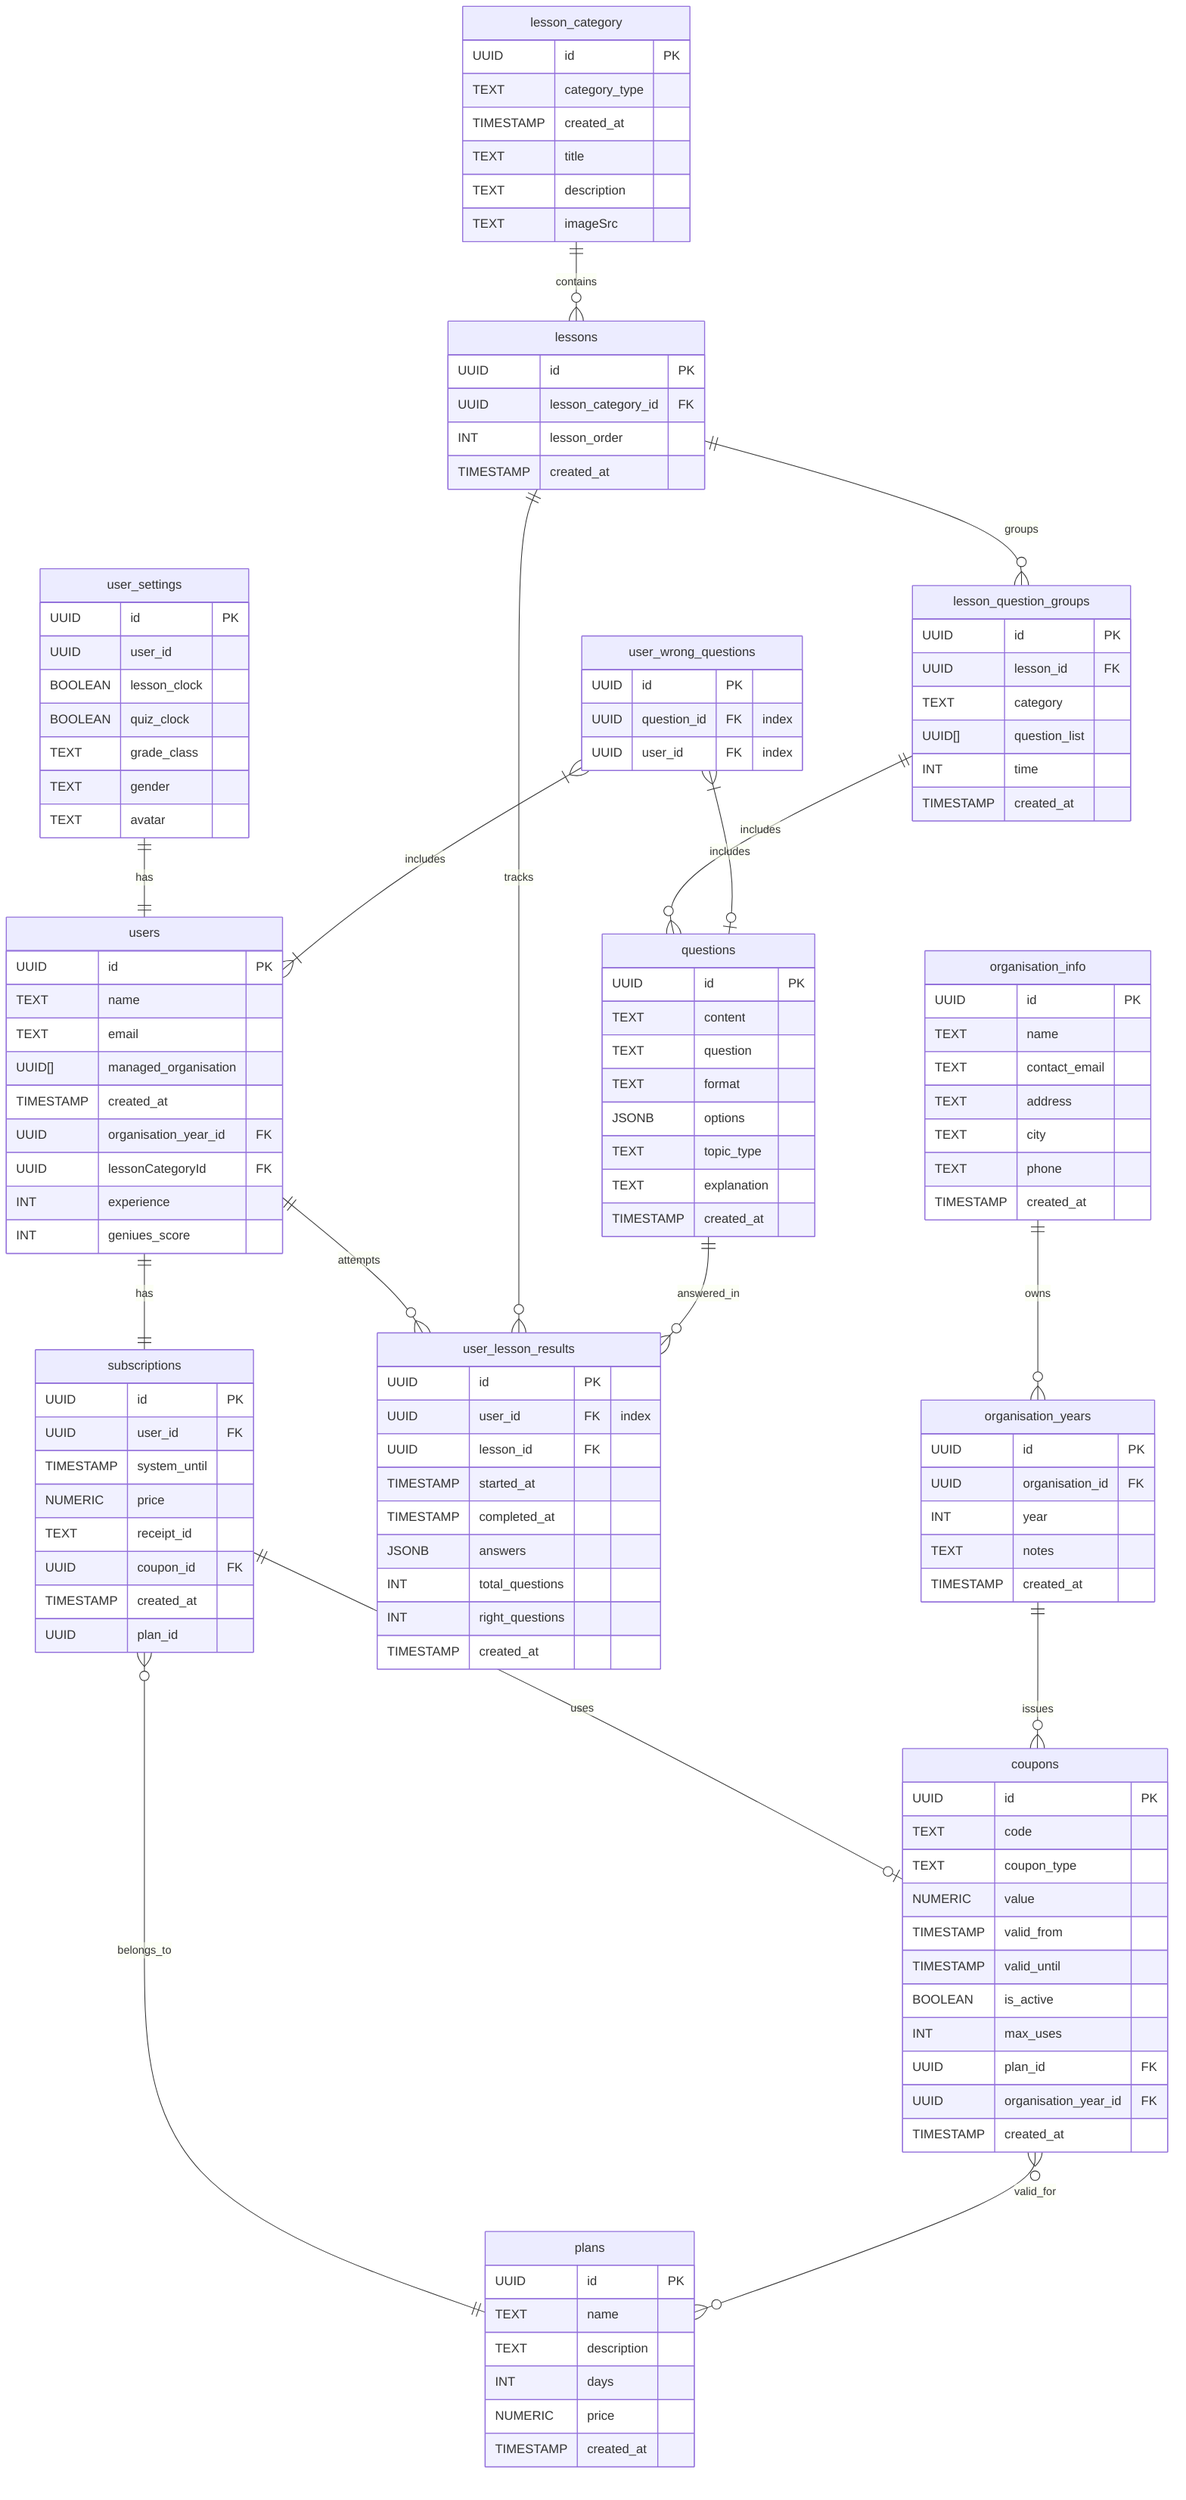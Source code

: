 erDiagram

users ||--|| subscriptions : has
%% users ||--|| user_settings : has
user_settings ||--|| users : has
users ||--o{ user_lesson_results : attempts
subscriptions ||--o| coupons : uses
subscriptions }o--|| plans : belongs_to
coupons }o--o{ plans : valid_for
lesson_category ||--o{ lessons : contains
lessons ||--o{ user_lesson_results : tracks
lessons ||--o{ lesson_question_groups : groups
lesson_question_groups ||--o{ questions : includes
questions ||--o{ user_lesson_results : answered_in
organisation_info ||--o{ organisation_years : owns
organisation_years ||--o{ coupons : issues
user_wrong_questions |{--o| questions : includes
user_wrong_questions |{--}| users : includes
users {
  UUID id PK
  TEXT name
  TEXT email
  UUID[] managed_organisation
  TIMESTAMP created_at
  UUID organisation_year_id FK 
  UUID lessonCategoryId FK
%%   UUID user_settings_id 
  INT experience
  INT geniues_score
}

user_settings {
  UUID id PK
  UUID user_id
  BOOLEAN lesson_clock
  BOOLEAN quiz_clock
  TEXT grade_class
  TEXT gender
  TEXT avatar 
}

subscriptions {
  UUID id PK
  UUID user_id FK
  TIMESTAMP system_until
  NUMERIC price
  TEXT receipt_id
  UUID coupon_id FK
  TIMESTAMP created_at
  UUID plan_id
}

coupons {
  UUID id PK
  TEXT code
  TEXT coupon_type
  NUMERIC value
  TIMESTAMP valid_from
  TIMESTAMP valid_until
  BOOLEAN is_active
  INT max_uses
  UUID plan_id FK
  UUID organisation_year_id FK 
  TIMESTAMP created_at
}

plans {
  UUID id PK
  TEXT name
  TEXT description
  INT days
  NUMERIC price
  TIMESTAMP created_at
}

lesson_category  {
  UUID id PK
  TEXT category_type
  TIMESTAMP created_at
  TEXT title
  TEXT description
  TEXT imageSrc
}

lessons {
  UUID id PK
  UUID lesson_category_id FK
  INT lesson_order
  TIMESTAMP created_at
}

lesson_question_groups {
  UUID id PK
  UUID lesson_id FK
  TEXT category
  UUID[] question_list
  INT time
  TIMESTAMP created_at
}

questions {
  UUID id PK
  TEXT content
  TEXT question
  TEXT format
  JSONB options
  TEXT topic_type
  TEXT explanation
  TIMESTAMP created_at
}

user_lesson_results {
  UUID id PK
  UUID user_id FK "index"
  UUID lesson_id FK
  TIMESTAMP started_at
  TIMESTAMP completed_at
  JSONB answers
  INT total_questions
  INT right_questions
  TIMESTAMP created_at
}

organisation_info {
  UUID id PK
  TEXT name
  TEXT contact_email
  TEXT address
  TEXT city
  TEXT phone
  TIMESTAMP created_at
}

organisation_years {
  UUID id PK
  UUID organisation_id FK
  INT year
  TEXT notes
  TIMESTAMP created_at
}

user_wrong_questions{
  UUID id PK
  UUID question_id FK "index"
  UUID user_id FK "index"

}